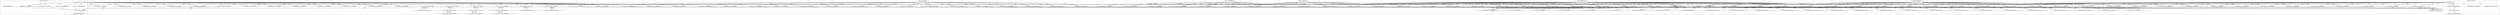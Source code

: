 digraph G {
	"1_fwatchdog#ServerID_8665dd9487-lgsqw"->"10.1.80.1:37986#ServerID_OuterContainerID"[ label="RESPONSE" ];
	"10.1.80.1:39776#ServerID_OuterContainerID"->"1_fwatchdog#ServerID_76c96688d7-8jks8"[ label="GET" ];
	"10.1.80.1:37986#ServerID_OuterContainerID"->"1_fwatchdog#ServerID_8665dd9487-lgsqw"[ label="GET" ];
	"10.1.80.1:39778#ServerID_OuterContainerID"->"1_fwatchdog#ServerID_76c96688d7-8jks8"[ label="GET" ];
	"1_fwatchdog#ServerID_76c96688d7-8jks8"->"10.1.80.1:39778#ServerID_OuterContainerID"[ label="RESPONSE" ];
	"1_fwatchdog#ServerID_8665dd9487-lgsqw"->"10.1.80.1:37988#ServerID_OuterContainerID"[ label="RESPONSE" ];
	"10.1.80.1:37988#ServerID_OuterContainerID"->"1_fwatchdog#ServerID_8665dd9487-lgsqw"[ label="GET" ];
	"1_fwatchdog#ServerID_76c96688d7-8jks8"->"10.1.80.1:39776#ServerID_OuterContainerID"[ label="RESPONSE" ];
	"10.1.80.1:38724#ServerID_OuterContainerID"->"1_fwatchdog#ServerID_6df85d7674-2kqrj"[ label="GET" ];
	"10.1.80.1:38722#ServerID_OuterContainerID"->"1_fwatchdog#ServerID_6df85d7674-2kqrj"[ label="GET" ];
	"1_fwatchdog#ServerID_6df85d7674-2kqrj"->"10.1.80.1:38724#ServerID_OuterContainerID"[ label="RESPONSE" ];
	"1_fwatchdog#ServerID_6df85d7674-2kqrj"->"10.1.80.1:38722#ServerID_OuterContainerID"[ label="RESPONSE" ];
	"10.1.80.1:52182#ServerID_OuterContainerID"->"1_fwatchdog#ServerID_5f846fd567-w7nbt"[ label="GET" ];
	"10.1.80.1:52180#ServerID_OuterContainerID"->"1_fwatchdog#ServerID_5f846fd567-w7nbt"[ label="GET" ];
	"1_fwatchdog#ServerID_5f846fd567-w7nbt"->"10.1.80.1:52180#ServerID_OuterContainerID"[ label="RESPONSE" ];
	"1_fwatchdog#ServerID_5f846fd567-w7nbt"->"10.1.80.1:52182#ServerID_OuterContainerID"[ label="RESPONSE" ];
	"10.1.80.1:39802#ServerID_OuterContainerID"->"1_fwatchdog#ServerID_76c96688d7-8jks8"[ label="GET" ];
	"1_fwatchdog#ServerID_76c96688d7-8jks8"->"10.1.80.1:39802#ServerID_OuterContainerID"[ label="RESPONSE" ];
	"10.1.80.1:39800#ServerID_OuterContainerID"->"1_fwatchdog#ServerID_76c96688d7-8jks8"[ label="GET" ];
	"1_fwatchdog#ServerID_76c96688d7-8jks8"->"10.1.80.1:39800#ServerID_OuterContainerID"[ label="RESPONSE" ];
	"10.1.80.1:38745#ServerID_OuterContainerID"->"1_fwatchdog#ServerID_6df85d7674-2kqrj"[ label="GET" ];
	"1_fwatchdog#ServerID_6df85d7674-2kqrj"->"10.1.80.1:38745#ServerID_OuterContainerID"[ label="RESPONSE" ];
	"10.1.80.1:38742#ServerID_OuterContainerID"->"1_fwatchdog#ServerID_6df85d7674-2kqrj"[ label="GET" ];
	"1_fwatchdog#ServerID_6df85d7674-2kqrj"->"10.1.80.1:38742#ServerID_OuterContainerID"[ label="RESPONSE" ];
	"10.1.80.1:38014#ServerID_OuterContainerID"->"1_fwatchdog#ServerID_8665dd9487-lgsqw"[ label="GET" ];
	"1_fwatchdog#ServerID_8665dd9487-lgsqw"->"10.1.80.1:38014#ServerID_OuterContainerID"[ label="RESPONSE" ];
	"10.1.80.1:38016#ServerID_OuterContainerID"->"1_fwatchdog#ServerID_8665dd9487-lgsqw"[ label="GET" ];
	"1_fwatchdog#ServerID_8665dd9487-lgsqw"->"10.1.80.1:38016#ServerID_OuterContainerID"[ label="RESPONSE" ];
	"10.1.80.1:52206#ServerID_OuterContainerID"->"1_fwatchdog#ServerID_5f846fd567-w7nbt"[ label="GET" ];
	"10.1.80.1:52204#ServerID_OuterContainerID"->"1_fwatchdog#ServerID_5f846fd567-w7nbt"[ label="GET" ];
	"1_fwatchdog#ServerID_5f846fd567-w7nbt"->"10.1.80.1:52204#ServerID_OuterContainerID"[ label="RESPONSE" ];
	"1_fwatchdog#ServerID_5f846fd567-w7nbt"->"10.1.80.1:52206#ServerID_OuterContainerID"[ label="RESPONSE" ];
	"10.1.80.1:39836#ServerID_OuterContainerID"->"1_fwatchdog#ServerID_76c96688d7-8jks8"[ label="GET" ];
	"10.1.80.1:39838#ServerID_OuterContainerID"->"1_fwatchdog#ServerID_76c96688d7-8jks8"[ label="GET" ];
	"1_fwatchdog#ServerID_76c96688d7-8jks8"->"10.1.80.1:39836#ServerID_OuterContainerID"[ label="RESPONSE" ];
	"1_fwatchdog#ServerID_76c96688d7-8jks8"->"10.1.80.1:39838#ServerID_OuterContainerID"[ label="RESPONSE" ];
	"10.1.80.1:38048#ServerID_OuterContainerID"->"1_fwatchdog#ServerID_8665dd9487-lgsqw"[ label="GET" ];
	"10.1.80.1:38046#ServerID_OuterContainerID"->"1_fwatchdog#ServerID_8665dd9487-lgsqw"[ label="GET" ];
	"1_fwatchdog#ServerID_8665dd9487-lgsqw"->"10.1.80.1:38048#ServerID_OuterContainerID"[ label="RESPONSE" ];
	"10.1.80.1:38782#ServerID_OuterContainerID"->"1_fwatchdog#ServerID_6df85d7674-2kqrj"[ label="GET" ];
	"10.1.80.1:38784#ServerID_OuterContainerID"->"1_fwatchdog#ServerID_6df85d7674-2kqrj"[ label="GET" ];
	"1_fwatchdog#ServerID_6df85d7674-2kqrj"->"10.1.80.1:38782#ServerID_OuterContainerID"[ label="RESPONSE" ];
	"1_fwatchdog#ServerID_6df85d7674-2kqrj"->"10.1.80.1:38784#ServerID_OuterContainerID"[ label="RESPONSE" ];
	"1_fwatchdog#ServerID_8665dd9487-lgsqw"->"10.1.80.1:38046#ServerID_OuterContainerID"[ label="RESPONSE" ];
	"10.1.80.1:52242#ServerID_OuterContainerID"->"1_fwatchdog#ServerID_5f846fd567-w7nbt"[ label="GET" ];
	"1_fwatchdog#ServerID_5f846fd567-w7nbt"->"10.1.80.1:52242#ServerID_OuterContainerID"[ label="RESPONSE" ];
	"10.1.80.1:52240#ServerID_OuterContainerID"->"1_fwatchdog#ServerID_5f846fd567-w7nbt"[ label="GET" ];
	"1_fwatchdog#ServerID_5f846fd567-w7nbt"->"10.1.80.1:52240#ServerID_OuterContainerID"[ label="RESPONSE" ];
	"10.1.80.247:37976#ServerID_OuterContainerID"->"1_fwatchdog#ServerID_6df85d7674-2kqrj"[ label="POST" ];
	"10.1.80.247:37978#ServerID_OuterContainerID"->"1_fwatchdog#ServerID_6df85d7674-2kqrj"[ label="POST" ];
	"10.1.80.247:37990#ServerID_OuterContainerID"->"1_fwatchdog#ServerID_6df85d7674-2kqrj"[ label="POST" ];
	"10.1.80.247:38000#ServerID_OuterContainerID"->"1_fwatchdog#ServerID_6df85d7674-2kqrj"[ label="POST" ];
	"10.1.80.247:38012#ServerID_OuterContainerID"->"1_fwatchdog#ServerID_6df85d7674-2kqrj"[ label="POST" ];
	"10.1.80.247:38022#ServerID_OuterContainerID"->"1_fwatchdog#ServerID_6df85d7674-2kqrj"[ label="POST" ];
	"10.1.80.247:38034#ServerID_OuterContainerID"->"1_fwatchdog#ServerID_6df85d7674-2kqrj"[ label="POST" ];
	"1_fwatchdog#ServerID_6df85d7674-2kqrj"->"gateway:8080#ServerID_OuterContainerID"[ label="POST" ];
	"1_fwatchdog#ServerID_6df85d7674-2kqrj"->"10.1.80.247:8080#ServerID_OuterContainerID"[ label="POST" ];
	"10.1.80.247:39998#ServerID_OuterContainerID"->"1_fwatchdog#ServerID_5f846fd567-w7nbt"[ label="POST" ];
	"1_fwatchdog#ServerID_6df85d7674-2kqrj"->"gateway:8080#ServerID_OuterContainerID"[ label="POST" ];
	"1_fwatchdog#ServerID_6df85d7674-2kqrj"->"10.1.80.247:8080#ServerID_OuterContainerID"[ label="POST" ];
	"1_fwatchdog#ServerID_6df85d7674-2kqrj"->"gateway:8080#ServerID_OuterContainerID"[ label="POST" ];
	"1_fwatchdog#ServerID_6df85d7674-2kqrj"->"10.1.80.247:8080#ServerID_OuterContainerID"[ label="POST" ];
	"1_fwatchdog#ServerID_6df85d7674-2kqrj"->"10.1.80.247:8080#ServerID_OuterContainerID"[ label="POST" ];
	"1_fwatchdog#ServerID_6df85d7674-2kqrj"->"gateway:8080#ServerID_OuterContainerID"[ label="POST" ];
	"1_fwatchdog#ServerID_6df85d7674-2kqrj"->"gateway:8080#ServerID_OuterContainerID"[ label="POST" ];
	"1_fwatchdog#ServerID_6df85d7674-2kqrj"->"10.1.80.247:8080#ServerID_OuterContainerID"[ label="POST" ];
	"10.1.80.247:40018#ServerID_OuterContainerID"->"1_fwatchdog#ServerID_5f846fd567-w7nbt"[ label="POST" ];
	"10.1.80.247:40022#ServerID_OuterContainerID"->"1_fwatchdog#ServerID_5f846fd567-w7nbt"[ label="POST" ];
	"10.1.80.247:40020#ServerID_OuterContainerID"->"1_fwatchdog#ServerID_5f846fd567-w7nbt"[ label="POST" ];
	"10.1.80.247:40024#ServerID_OuterContainerID"->"1_fwatchdog#ServerID_5f846fd567-w7nbt"[ label="POST" ];
	"1_fwatchdog#ServerID_6df85d7674-2kqrj"->"gateway:8080#ServerID_OuterContainerID"[ label="POST" ];
	"10.1.80.247:40030#ServerID_OuterContainerID"->"1_fwatchdog#ServerID_5f846fd567-w7nbt"[ label="POST" ];
	"1_fwatchdog#ServerID_6df85d7674-2kqrj"->"10.1.80.247:8080#ServerID_OuterContainerID"[ label="POST" ];
	"10.1.80.247:38098#ServerID_OuterContainerID"->"1_fwatchdog#ServerID_6df85d7674-2kqrj"[ label="POST" ];
	"1_fwatchdog#ServerID_6df85d7674-2kqrj"->"gateway:8080#ServerID_OuterContainerID"[ label="POST" ];
	"1_fwatchdog#ServerID_6df85d7674-2kqrj"->"10.1.80.247:8080#ServerID_OuterContainerID"[ label="POST" ];
	"10.1.80.247:40060#ServerID_OuterContainerID"->"1_fwatchdog#ServerID_5f846fd567-w7nbt"[ label="POST" ];
	"1_fwatchdog#ServerID_5f846fd567-w7nbt"->"10.1.80.247:39998#ServerID_OuterContainerID"[ label="RESPONSE" ];
	"10.1.80.247:8080#ServerID_OuterContainerID"->"1_fwatchdog#ServerID_6df85d7674-2kqrj"[ label="RESPONSE" ];
	"gateway:8080#ServerID_OuterContainerID"->"1_fwatchdog#ServerID_6df85d7674-2kqrj"[ label="RESPONSE" ];
	"1_fwatchdog#ServerID_5f846fd567-w7nbt"->"10.1.80.247:40022#ServerID_OuterContainerID"[ label="RESPONSE" ];
	"1_fwatchdog#ServerID_5f846fd567-w7nbt"->"10.1.80.247:40020#ServerID_OuterContainerID"[ label="RESPONSE" ];
	"1_fwatchdog#ServerID_5f846fd567-w7nbt"->"10.1.80.247:40018#ServerID_OuterContainerID"[ label="RESPONSE" ];
	"10.1.80.247:8080#ServerID_OuterContainerID"->"1_fwatchdog#ServerID_6df85d7674-2kqrj"[ label="RESPONSE" ];
	"gateway:8080#ServerID_OuterContainerID"->"1_fwatchdog#ServerID_6df85d7674-2kqrj"[ label="RESPONSE" ];
	"10.1.80.247:8080#ServerID_OuterContainerID"->"1_fwatchdog#ServerID_6df85d7674-2kqrj"[ label="RESPONSE" ];
	"gateway:8080#ServerID_OuterContainerID"->"1_fwatchdog#ServerID_6df85d7674-2kqrj"[ label="RESPONSE" ];
	"10.1.80.247:8080#ServerID_OuterContainerID"->"1_fwatchdog#ServerID_6df85d7674-2kqrj"[ label="RESPONSE" ];
	"gateway:8080#ServerID_OuterContainerID"->"1_fwatchdog#ServerID_6df85d7674-2kqrj"[ label="RESPONSE" ];
	"1_fwatchdog#ServerID_5f846fd567-w7nbt"->"10.1.80.247:40030#ServerID_OuterContainerID"[ label="RESPONSE" ];
	"10.1.80.247:8080#ServerID_OuterContainerID"->"1_fwatchdog#ServerID_6df85d7674-2kqrj"[ label="RESPONSE" ];
	"gateway:8080#ServerID_OuterContainerID"->"1_fwatchdog#ServerID_6df85d7674-2kqrj"[ label="RESPONSE" ];
	"1_fwatchdog#ServerID_5f846fd567-w7nbt"->"10.1.80.247:40024#ServerID_OuterContainerID"[ label="RESPONSE" ];
	"10.1.80.247:8080#ServerID_OuterContainerID"->"1_fwatchdog#ServerID_6df85d7674-2kqrj"[ label="RESPONSE" ];
	"gateway:8080#ServerID_OuterContainerID"->"1_fwatchdog#ServerID_6df85d7674-2kqrj"[ label="RESPONSE" ];
	"10.1.80.247:38116#ServerID_OuterContainerID"->"1_fwatchdog#ServerID_6df85d7674-2kqrj"[ label="POST" ];
	"1_fwatchdog#ServerID_6df85d7674-2kqrj"->"10.1.80.247:38012#ServerID_OuterContainerID"[ label="RESPONSE" ];
	"1_fwatchdog#ServerID_6df85d7674-2kqrj"->"10.1.80.247:38022#ServerID_OuterContainerID"[ label="RESPONSE" ];
	"1_fwatchdog#ServerID_6df85d7674-2kqrj"->"10.1.80.247:37990#ServerID_OuterContainerID"[ label="RESPONSE" ];
	"1_fwatchdog#ServerID_6df85d7674-2kqrj"->"10.1.80.247:37976#ServerID_OuterContainerID"[ label="RESPONSE" ];
	"1_fwatchdog#ServerID_6df85d7674-2kqrj"->"10.1.80.247:37978#ServerID_OuterContainerID"[ label="RESPONSE" ];
	"1_fwatchdog#ServerID_6df85d7674-2kqrj"->"10.1.80.247:38000#ServerID_OuterContainerID"[ label="RESPONSE" ];
	"1_fwatchdog#ServerID_5f846fd567-w7nbt"->"10.1.80.247:40060#ServerID_OuterContainerID"[ label="RESPONSE" ];
	"10.1.80.1:39748#ServerID_OuterContainerID"->"1_fwatchdog#ServerID_90667071e782"[ label="read" ];
	"1_fwatchdog#ServerID_90667071e782"->"10.1.80.1:39748#ServerID_OuterContainerID"[ label="write" ];
	"10.1.80.247:8080#ServerID_OuterContainerID"->"1_fwatchdog#ServerID_6df85d7674-2kqrj"[ label="RESPONSE" ];
	"gateway:8080#ServerID_OuterContainerID"->"1_fwatchdog#ServerID_6df85d7674-2kqrj"[ label="RESPONSE" ];
	"1_fwatchdog#ServerID_6df85d7674-2kqrj"->"10.1.80.247:38034#ServerID_OuterContainerID"[ label="RESPONSE" ];
	"1_fwatchdog#ServerID_90667071e782"->"10.1.80.1:39746#ServerID_OuterContainerID"[ label="write" ];
	"10.1.80.247:38000#ServerID_OuterContainerID"->"1_fwatchdog#ServerID_6df85d7674-2kqrj"[ label="POST" ];
	"10.1.80.1:40018#ServerID_OuterContainerID"->"1_fwatchdog#ServerID_76c96688d7-8jks8"[ label="GET" ];
	"10.1.80.1:40016#ServerID_OuterContainerID"->"1_fwatchdog#ServerID_76c96688d7-8jks8"[ label="GET" ];
	"1_fwatchdog#ServerID_76c96688d7-8jks8"->"10.1.80.1:40018#ServerID_OuterContainerID"[ label="RESPONSE" ];
	"1_fwatchdog#ServerID_76c96688d7-8jks8"->"10.1.80.1:40016#ServerID_OuterContainerID"[ label="RESPONSE" ];
	"10.1.80.1:39746#ServerID_OuterContainerID"->"1_fwatchdog#ServerID_90667071e782"[ label="read" ];
	"10.1.80.1:37956#ServerID_OuterContainerID"->"1_fwatchdog#ServerID_c437f7cecfb6"[ label="read" ];
	"10.1.80.247:38136#ServerID_OuterContainerID"->"1_fwatchdog#ServerID_6df85d7674-2kqrj"[ label="POST" ];
	"1_fwatchdog#ServerID_6df85d7674-2kqrj"->"gateway:8080#ServerID_OuterContainerID"[ label="POST" ];
	"1_fwatchdog#ServerID_6df85d7674-2kqrj"->"10.1.80.247:8080#ServerID_OuterContainerID"[ label="POST" ];
	"1_fwatchdog#ServerID_6df85d7674-2kqrj"->"gateway:8080#ServerID_OuterContainerID"[ label="POST" ];
	"1_fwatchdog#ServerID_6df85d7674-2kqrj"->"10.1.80.247:8080#ServerID_OuterContainerID"[ label="POST" ];
	"1_fwatchdog#ServerID_6df85d7674-2kqrj"->"gateway:8080#ServerID_OuterContainerID"[ label="POST" ];
	"1_fwatchdog#ServerID_6df85d7674-2kqrj"->"10.1.80.247:8080#ServerID_OuterContainerID"[ label="POST" ];
	"1_fwatchdog#ServerID_6df85d7674-2kqrj"->"gateway:8080#ServerID_OuterContainerID"[ label="POST" ];
	"1_fwatchdog#ServerID_6df85d7674-2kqrj"->"10.1.80.247:8080#ServerID_OuterContainerID"[ label="POST" ];
	"10.1.80.247:40106#ServerID_OuterContainerID"->"1_fwatchdog#ServerID_5f846fd567-w7nbt"[ label="POST" ];
	"10.1.80.247:40104#ServerID_OuterContainerID"->"1_fwatchdog#ServerID_5f846fd567-w7nbt"[ label="POST" ];
	"10.1.80.247:40102#ServerID_OuterContainerID"->"1_fwatchdog#ServerID_5f846fd567-w7nbt"[ label="POST" ];
	"10.1.80.247:40100#ServerID_OuterContainerID"->"1_fwatchdog#ServerID_5f846fd567-w7nbt"[ label="POST" ];
	"10.1.80.247:40098#ServerID_OuterContainerID"->"1_fwatchdog#ServerID_5f846fd567-w7nbt"[ label="POST" ];
	"1_fwatchdog#ServerID_5f846fd567-w7nbt"->"10.1.80.247:40106#ServerID_OuterContainerID"[ label="RESPONSE" ];
	"1_fwatchdog#ServerID_5f846fd567-w7nbt"->"10.1.80.247:40098#ServerID_OuterContainerID"[ label="RESPONSE" ];
	"10.1.80.247:8080#ServerID_OuterContainerID"->"1_fwatchdog#ServerID_6df85d7674-2kqrj"[ label="RESPONSE" ];
	"gateway:8080#ServerID_OuterContainerID"->"1_fwatchdog#ServerID_6df85d7674-2kqrj"[ label="RESPONSE" ];
	"10.1.80.247:8080#ServerID_OuterContainerID"->"1_fwatchdog#ServerID_6df85d7674-2kqrj"[ label="RESPONSE" ];
	"gateway:8080#ServerID_OuterContainerID"->"1_fwatchdog#ServerID_6df85d7674-2kqrj"[ label="RESPONSE" ];
	"10.1.80.1:37960#ServerID_OuterContainerID"->"1_fwatchdog#ServerID_c437f7cecfb6"[ label="read" ];
	"1_fwatchdog#ServerID_5f846fd567-w7nbt"->"10.1.80.247:40100#ServerID_OuterContainerID"[ label="RESPONSE" ];
	"10.1.80.1:38252#ServerID_OuterContainerID"->"1_fwatchdog#ServerID_8665dd9487-lgsqw"[ label="GET" ];
	"10.1.80.247:8080#ServerID_OuterContainerID"->"1_fwatchdog#ServerID_6df85d7674-2kqrj"[ label="RESPONSE" ];
	"gateway:8080#ServerID_OuterContainerID"->"1_fwatchdog#ServerID_6df85d7674-2kqrj"[ label="RESPONSE" ];
	"10.1.80.1:38250#ServerID_OuterContainerID"->"1_fwatchdog#ServerID_8665dd9487-lgsqw"[ label="GET" ];
	"10.1.80.1:38988#ServerID_OuterContainerID"->"1_fwatchdog#ServerID_6df85d7674-2kqrj"[ label="GET" ];
	"10.1.80.1:38986#ServerID_OuterContainerID"->"1_fwatchdog#ServerID_6df85d7674-2kqrj"[ label="GET" ];
	"10.1.80.1:52446#ServerID_OuterContainerID"->"1_fwatchdog#ServerID_5f846fd567-w7nbt"[ label="GET" ];
	"10.1.80.1:52444#ServerID_OuterContainerID"->"1_fwatchdog#ServerID_5f846fd567-w7nbt"[ label="GET" ];
	"10.1.80.247:38172#ServerID_OuterContainerID"->"1_fwatchdog#ServerID_6df85d7674-2kqrj"[ label="POST" ];
	"1_fwatchdog#ServerID_5f846fd567-w7nbt"->"10.1.80.1:52444#ServerID_OuterContainerID"[ label="RESPONSE" ];
	"1_fwatchdog#ServerID_5f846fd567-w7nbt"->"10.1.80.1:52446#ServerID_OuterContainerID"[ label="RESPONSE" ];
	"1_fwatchdog#ServerID_c437f7cecfb6"->"10.1.80.1:37960#ServerID_OuterContainerID"[ label="write" ];
	"1_fwatchdog#ServerID_5f846fd567-w7nbt"->"10.1.80.247:40104#ServerID_OuterContainerID"[ label="RESPONSE" ];
	"1_fwatchdog#ServerID_5f846fd567-w7nbt"->"10.1.80.247:40102#ServerID_OuterContainerID"[ label="RESPONSE" ];
	"10.1.80.247:8080#ServerID_OuterContainerID"->"1_fwatchdog#ServerID_6df85d7674-2kqrj"[ label="RESPONSE" ];
	"gateway:8080#ServerID_OuterContainerID"->"1_fwatchdog#ServerID_6df85d7674-2kqrj"[ label="RESPONSE" ];
	"1_fwatchdog#ServerID_6df85d7674-2kqrj"->"10.1.80.1:38986#ServerID_OuterContainerID"[ label="RESPONSE" ];
	"1_fwatchdog#ServerID_6df85d7674-2kqrj"->"10.1.80.1:38988#ServerID_OuterContainerID"[ label="RESPONSE" ];
	"1_fwatchdog#ServerID_8665dd9487-lgsqw"->"10.1.80.1:38252#ServerID_OuterContainerID"[ label="RESPONSE" ];
	"1_fwatchdog#ServerID_c437f7cecfb6"->"10.1.80.1:37956#ServerID_OuterContainerID"[ label="write" ];
	"1_fwatchdog#ServerID_8665dd9487-lgsqw"->"10.1.80.1:38250#ServerID_OuterContainerID"[ label="RESPONSE" ];
	"1_fwatchdog#ServerID_6df85d7674-2kqrj"->"10.1.80.247:38000#ServerID_OuterContainerID"[ label="RESPONSE" ];
	"1_fwatchdog#ServerID_6df85d7674-2kqrj"->"10.1.80.247:38098#ServerID_OuterContainerID"[ label="RESPONSE" ];
	"1_fwatchdog#ServerID_6df85d7674-2kqrj"->"10.1.80.247:38116#ServerID_OuterContainerID"[ label="RESPONSE" ];
	"1_fwatchdog#ServerID_6df85d7674-2kqrj"->"10.1.80.247:38136#ServerID_OuterContainerID"[ label="RESPONSE" ];
	"10.1.80.1:38694#ServerID_OuterContainerID"->"1_fwatchdog#ServerID_34e86192c217"[ label="read" ];
	"1_fwatchdog#ServerID_34e86192c217"->"10.1.80.1:38694#ServerID_OuterContainerID"[ label="write" ];
	"10.1.80.247:38034#ServerID_OuterContainerID"->"1_fwatchdog#ServerID_6df85d7674-2kqrj"[ label="POST" ];
	"1_fwatchdog#ServerID_6df85d7674-2kqrj"->"gateway:8080#ServerID_OuterContainerID"[ label="POST" ];
	"1_fwatchdog#ServerID_6df85d7674-2kqrj"->"10.1.80.247:8080#ServerID_OuterContainerID"[ label="POST" ];
	"10.1.80.247:40102#ServerID_OuterContainerID"->"1_fwatchdog#ServerID_5f846fd567-w7nbt"[ label="POST" ];
	"10.1.80.1:38690#ServerID_OuterContainerID"->"1_fwatchdog#ServerID_34e86192c217"[ label="read" ];
	"1_fwatchdog#ServerID_5f846fd567-w7nbt"->"10.1.80.247:40102#ServerID_OuterContainerID"[ label="RESPONSE" ];
	"10.1.80.247:8080#ServerID_OuterContainerID"->"1_fwatchdog#ServerID_6df85d7674-2kqrj"[ label="RESPONSE" ];
	"gateway:8080#ServerID_OuterContainerID"->"1_fwatchdog#ServerID_6df85d7674-2kqrj"[ label="RESPONSE" ];
	"1_fwatchdog#ServerID_6df85d7674-2kqrj"->"10.1.80.247:38172#ServerID_OuterContainerID"[ label="RESPONSE" ];
	"1_fwatchdog#ServerID_34e86192c217"->"10.1.80.1:38690#ServerID_OuterContainerID"[ label="write" ];
	"1_fwatchdog#ServerID_6df85d7674-2kqrj"->"gateway:8080#ServerID_OuterContainerID"[ label="POST" ];
	"1_fwatchdog#ServerID_6df85d7674-2kqrj"->"10.1.80.247:8080#ServerID_OuterContainerID"[ label="POST" ];
	"10.1.80.247:38196#ServerID_OuterContainerID"->"1_fwatchdog#ServerID_6df85d7674-2kqrj"[ label="POST" ];
	"10.1.80.247:40102#ServerID_OuterContainerID"->"1_fwatchdog#ServerID_5f846fd567-w7nbt"[ label="POST" ];
	"10.1.80.1:52150#ServerID_OuterContainerID"->"1_fwatchdog#ServerID_e56b6537e2d5"[ label="read" ];
	"10.1.80.247:40156#ServerID_OuterContainerID"->"1_fwatchdog#ServerID_5f846fd567-w7nbt"[ label="POST" ];
	"1_fwatchdog#ServerID_6df85d7674-2kqrj"->"gateway:8080#ServerID_OuterContainerID"[ label="POST" ];
	"1_fwatchdog#ServerID_6df85d7674-2kqrj"->"10.1.80.247:8080#ServerID_OuterContainerID"[ label="POST" ];
	"10.1.80.247:40160#ServerID_OuterContainerID"->"1_fwatchdog#ServerID_5f846fd567-w7nbt"[ label="POST" ];
	"1_fwatchdog#ServerID_5f846fd567-w7nbt"->"10.1.80.247:40102#ServerID_OuterContainerID"[ label="RESPONSE" ];
	"10.1.80.247:8080#ServerID_OuterContainerID"->"1_fwatchdog#ServerID_6df85d7674-2kqrj"[ label="RESPONSE" ];
	"gateway:8080#ServerID_OuterContainerID"->"1_fwatchdog#ServerID_6df85d7674-2kqrj"[ label="RESPONSE" ];
	"10.1.80.1:52152#ServerID_OuterContainerID"->"1_fwatchdog#ServerID_e56b6537e2d5"[ label="read" ];
	"1_fwatchdog#ServerID_5f846fd567-w7nbt"->"10.1.80.247:40156#ServerID_OuterContainerID"[ label="RESPONSE" ];
	"1_fwatchdog#ServerID_e56b6537e2d5"->"10.1.80.1:52152#ServerID_OuterContainerID"[ label="write" ];
	"1_fwatchdog#ServerID_e56b6537e2d5"->"10.1.80.1:52150#ServerID_OuterContainerID"[ label="write" ];
	"10.1.80.1:39778#ServerID_OuterContainerID"->"1_fwatchdog#ServerID_90667071e782"[ label="read" ];
	"1_fwatchdog#ServerID_90667071e782"->"10.1.80.1:39778#ServerID_OuterContainerID"[ label="write" ];
	"10.1.80.1:39776#ServerID_OuterContainerID"->"1_fwatchdog#ServerID_90667071e782"[ label="read" ];
	"1_fwatchdog#ServerID_90667071e782"->"10.1.80.1:39776#ServerID_OuterContainerID"[ label="write" ];
	"1_fwatchdog#ServerID_6df85d7674-2kqrj"->"10.1.80.247:38034#ServerID_OuterContainerID"[ label="RESPONSE" ];
	"10.1.80.247:38172#ServerID_OuterContainerID"->"1_fwatchdog#ServerID_6df85d7674-2kqrj"[ label="POST" ];
	"1_fwatchdog#ServerID_5f846fd567-w7nbt"->"10.1.80.247:40160#ServerID_OuterContainerID"[ label="RESPONSE" ];
	"10.1.80.247:8080#ServerID_OuterContainerID"->"1_fwatchdog#ServerID_6df85d7674-2kqrj"[ label="RESPONSE" ];
	"gateway:8080#ServerID_OuterContainerID"->"1_fwatchdog#ServerID_6df85d7674-2kqrj"[ label="RESPONSE" ];
	"1_fwatchdog#ServerID_6df85d7674-2kqrj"->"10.1.80.247:38196#ServerID_OuterContainerID"[ label="RESPONSE" ];
	"1_fwatchdog#ServerID_6df85d7674-2kqrj"->"gateway:8080#ServerID_OuterContainerID"[ label="POST" ];
	"1_fwatchdog#ServerID_6df85d7674-2kqrj"->"10.1.80.247:8080#ServerID_OuterContainerID"[ label="POST" ];
	"10.1.80.247:40160#ServerID_OuterContainerID"->"1_fwatchdog#ServerID_5f846fd567-w7nbt"[ label="POST" ];
	"1_fwatchdog#ServerID_5f846fd567-w7nbt"->"10.1.80.247:40160#ServerID_OuterContainerID"[ label="RESPONSE" ];
	"10.1.80.247:8080#ServerID_OuterContainerID"->"1_fwatchdog#ServerID_6df85d7674-2kqrj"[ label="RESPONSE" ];
	"gateway:8080#ServerID_OuterContainerID"->"1_fwatchdog#ServerID_6df85d7674-2kqrj"[ label="RESPONSE" ];
	"1_fwatchdog#ServerID_6df85d7674-2kqrj"->"10.1.80.247:38172#ServerID_OuterContainerID"[ label="RESPONSE" ];
	"10.1.80.247:38172#ServerID_OuterContainerID"->"1_fwatchdog#ServerID_6df85d7674-2kqrj"[ label="POST" ];
	"1_fwatchdog#ServerID_6df85d7674-2kqrj"->"gateway:8080#ServerID_OuterContainerID"[ label="POST" ];
	"1_fwatchdog#ServerID_6df85d7674-2kqrj"->"10.1.80.247:8080#ServerID_OuterContainerID"[ label="POST" ];
	"10.1.80.247:40160#ServerID_OuterContainerID"->"1_fwatchdog#ServerID_5f846fd567-w7nbt"[ label="POST" ];
	"1_fwatchdog#ServerID_5f846fd567-w7nbt"->"10.1.80.247:40160#ServerID_OuterContainerID"[ label="RESPONSE" ];
	"10.1.80.247:8080#ServerID_OuterContainerID"->"1_fwatchdog#ServerID_6df85d7674-2kqrj"[ label="RESPONSE" ];
	"gateway:8080#ServerID_OuterContainerID"->"1_fwatchdog#ServerID_6df85d7674-2kqrj"[ label="RESPONSE" ];
	"1_fwatchdog#ServerID_6df85d7674-2kqrj"->"10.1.80.247:38172#ServerID_OuterContainerID"[ label="RESPONSE" ];
	"10.1.80.247:38172#ServerID_OuterContainerID"->"1_fwatchdog#ServerID_6df85d7674-2kqrj"[ label="POST" ];
	"1_fwatchdog#ServerID_6df85d7674-2kqrj"->"gateway:8080#ServerID_OuterContainerID"[ label="POST" ];
	"1_fwatchdog#ServerID_6df85d7674-2kqrj"->"10.1.80.247:8080#ServerID_OuterContainerID"[ label="POST" ];
	"10.1.80.247:40160#ServerID_OuterContainerID"->"1_fwatchdog#ServerID_5f846fd567-w7nbt"[ label="POST" ];
	"1_fwatchdog#ServerID_5f846fd567-w7nbt"->"10.1.80.247:40160#ServerID_OuterContainerID"[ label="RESPONSE" ];
	"10.1.80.247:8080#ServerID_OuterContainerID"->"1_fwatchdog#ServerID_6df85d7674-2kqrj"[ label="RESPONSE" ];
	"gateway:8080#ServerID_OuterContainerID"->"1_fwatchdog#ServerID_6df85d7674-2kqrj"[ label="RESPONSE" ];
	"1_fwatchdog#ServerID_6df85d7674-2kqrj"->"10.1.80.247:38172#ServerID_OuterContainerID"[ label="RESPONSE" ];
	"10.1.80.247:38172#ServerID_OuterContainerID"->"1_fwatchdog#ServerID_6df85d7674-2kqrj"[ label="POST" ];
	"1_fwatchdog#ServerID_6df85d7674-2kqrj"->"gateway:8080#ServerID_OuterContainerID"[ label="POST" ];
	"1_fwatchdog#ServerID_6df85d7674-2kqrj"->"10.1.80.247:8080#ServerID_OuterContainerID"[ label="POST" ];
	"10.1.80.247:40160#ServerID_OuterContainerID"->"1_fwatchdog#ServerID_5f846fd567-w7nbt"[ label="POST" ];
	"1_fwatchdog#ServerID_5f846fd567-w7nbt"->"10.1.80.247:40160#ServerID_OuterContainerID"[ label="RESPONSE" ];
	"10.1.80.247:8080#ServerID_OuterContainerID"->"1_fwatchdog#ServerID_6df85d7674-2kqrj"[ label="RESPONSE" ];
	"gateway:8080#ServerID_OuterContainerID"->"1_fwatchdog#ServerID_6df85d7674-2kqrj"[ label="RESPONSE" ];
	"1_fwatchdog#ServerID_6df85d7674-2kqrj"->"10.1.80.247:38172#ServerID_OuterContainerID"[ label="RESPONSE" ];
	"10.1.80.247:38172#ServerID_OuterContainerID"->"1_fwatchdog#ServerID_6df85d7674-2kqrj"[ label="POST" ];
	"1_fwatchdog#ServerID_6df85d7674-2kqrj"->"gateway:8080#ServerID_OuterContainerID"[ label="POST" ];
	"1_fwatchdog#ServerID_6df85d7674-2kqrj"->"10.1.80.247:8080#ServerID_OuterContainerID"[ label="POST" ];
	"10.1.80.247:40160#ServerID_OuterContainerID"->"1_fwatchdog#ServerID_5f846fd567-w7nbt"[ label="POST" ];
	"1_fwatchdog#ServerID_5f846fd567-w7nbt"->"10.1.80.247:40160#ServerID_OuterContainerID"[ label="RESPONSE" ];
	"10.1.80.247:8080#ServerID_OuterContainerID"->"1_fwatchdog#ServerID_6df85d7674-2kqrj"[ label="RESPONSE" ];
	"gateway:8080#ServerID_OuterContainerID"->"1_fwatchdog#ServerID_6df85d7674-2kqrj"[ label="RESPONSE" ];
	"1_fwatchdog#ServerID_6df85d7674-2kqrj"->"10.1.80.247:38172#ServerID_OuterContainerID"[ label="RESPONSE" ];
	"10.1.80.247:38172#ServerID_OuterContainerID"->"1_fwatchdog#ServerID_6df85d7674-2kqrj"[ label="POST" ];
	"1_fwatchdog#ServerID_6df85d7674-2kqrj"->"gateway:8080#ServerID_OuterContainerID"[ label="POST" ];
	"1_fwatchdog#ServerID_6df85d7674-2kqrj"->"10.1.80.247:8080#ServerID_OuterContainerID"[ label="POST" ];
	"10.1.80.247:40160#ServerID_OuterContainerID"->"1_fwatchdog#ServerID_5f846fd567-w7nbt"[ label="POST" ];
	"1_fwatchdog#ServerID_5f846fd567-w7nbt"->"10.1.80.247:40160#ServerID_OuterContainerID"[ label="RESPONSE" ];
	"10.1.80.247:8080#ServerID_OuterContainerID"->"1_fwatchdog#ServerID_6df85d7674-2kqrj"[ label="RESPONSE" ];
	"gateway:8080#ServerID_OuterContainerID"->"1_fwatchdog#ServerID_6df85d7674-2kqrj"[ label="RESPONSE" ];
	"1_fwatchdog#ServerID_6df85d7674-2kqrj"->"10.1.80.247:38172#ServerID_OuterContainerID"[ label="RESPONSE" ];
	"10.1.80.1:40154#ServerID_OuterContainerID"->"1_fwatchdog#ServerID_76c96688d7-8jks8"[ label="GET" ];
	"1_fwatchdog#ServerID_76c96688d7-8jks8"->"10.1.80.1:40154#ServerID_OuterContainerID"[ label="RESPONSE" ];
	"10.1.80.1:40155#ServerID_OuterContainerID"->"1_fwatchdog#ServerID_76c96688d7-8jks8"[ label="GET" ];
	"1_fwatchdog#ServerID_76c96688d7-8jks8"->"10.1.80.1:40155#ServerID_OuterContainerID"[ label="RESPONSE" ];
	"10.1.80.1:38365#ServerID_OuterContainerID"->"1_fwatchdog#ServerID_8665dd9487-lgsqw"[ label="GET" ];
	"1_fwatchdog#ServerID_8665dd9487-lgsqw"->"10.1.80.1:38365#ServerID_OuterContainerID"[ label="RESPONSE" ];
	"10.1.80.1:39102#ServerID_OuterContainerID"->"1_fwatchdog#ServerID_6df85d7674-2kqrj"[ label="GET" ];
	"10.1.80.1:39100#ServerID_OuterContainerID"->"1_fwatchdog#ServerID_6df85d7674-2kqrj"[ label="GET" ];
	"1_fwatchdog#ServerID_6df85d7674-2kqrj"->"10.1.80.1:39102#ServerID_OuterContainerID"[ label="RESPONSE" ];
	"1_fwatchdog#ServerID_6df85d7674-2kqrj"->"10.1.80.1:39100#ServerID_OuterContainerID"[ label="RESPONSE" ];
	"10.1.80.1:38364#ServerID_OuterContainerID"->"1_fwatchdog#ServerID_8665dd9487-lgsqw"[ label="GET" ];
	"1_fwatchdog#ServerID_8665dd9487-lgsqw"->"10.1.80.1:38364#ServerID_OuterContainerID"[ label="RESPONSE" ];
	"10.1.80.1:52558#ServerID_OuterContainerID"->"1_fwatchdog#ServerID_5f846fd567-w7nbt"[ label="GET" ];
	"1_fwatchdog#ServerID_5f846fd567-w7nbt"->"10.1.80.1:52558#ServerID_OuterContainerID"[ label="RESPONSE" ];
	"10.1.80.1:52560#ServerID_OuterContainerID"->"1_fwatchdog#ServerID_5f846fd567-w7nbt"[ label="GET" ];
	"1_fwatchdog#ServerID_5f846fd567-w7nbt"->"10.1.80.1:52560#ServerID_OuterContainerID"[ label="RESPONSE" ];
	"10.1.80.1:40184#ServerID_OuterContainerID"->"1_fwatchdog#ServerID_76c96688d7-8jks8"[ label="GET" ];
	"1_fwatchdog#ServerID_76c96688d7-8jks8"->"10.1.80.1:40184#ServerID_OuterContainerID"[ label="RESPONSE" ];
	"10.1.80.1:40185#ServerID_OuterContainerID"->"1_fwatchdog#ServerID_76c96688d7-8jks8"[ label="GET" ];
	"1_fwatchdog#ServerID_76c96688d7-8jks8"->"10.1.80.1:40185#ServerID_OuterContainerID"[ label="RESPONSE" ];
	"10.1.80.1:38394#ServerID_OuterContainerID"->"1_fwatchdog#ServerID_8665dd9487-lgsqw"[ label="GET" ];
	"10.1.80.1:37988#ServerID_OuterContainerID"->"1_fwatchdog#ServerID_c437f7cecfb6"[ label="read" ];
	"1_fwatchdog#ServerID_c437f7cecfb6"->"10.1.80.1:37988#ServerID_OuterContainerID"[ label="write" ];
	"10.1.80.1:37986#ServerID_OuterContainerID"->"1_fwatchdog#ServerID_c437f7cecfb6"[ label="read" ];
	"1_fwatchdog#ServerID_c437f7cecfb6"->"10.1.80.1:37986#ServerID_OuterContainerID"[ label="write" ];
	"10.1.80.1:38724#ServerID_OuterContainerID"->"1_fwatchdog#ServerID_34e86192c217"[ label="read" ];
	"1_fwatchdog#ServerID_34e86192c217"->"10.1.80.1:38724#ServerID_OuterContainerID"[ label="write" ];
	"10.1.80.1:38722#ServerID_OuterContainerID"->"1_fwatchdog#ServerID_34e86192c217"[ label="read" ];
	"1_fwatchdog#ServerID_34e86192c217"->"10.1.80.1:38722#ServerID_OuterContainerID"[ label="write" ];
	"10.1.80.1:52182#ServerID_OuterContainerID"->"1_fwatchdog#ServerID_e56b6537e2d5"[ label="read" ];
	"1_fwatchdog#ServerID_e56b6537e2d5"->"10.1.80.1:52182#ServerID_OuterContainerID"[ label="write" ];
	"10.1.80.1:52180#ServerID_OuterContainerID"->"1_fwatchdog#ServerID_e56b6537e2d5"[ label="read" ];
	"1_fwatchdog#ServerID_e56b6537e2d5"->"10.1.80.1:52180#ServerID_OuterContainerID"[ label="write" ];
	"10.1.80.1:39800#ServerID_OuterContainerID"->"1_fwatchdog#ServerID_90667071e782"[ label="read" ];
	"10.1.80.1:39802#ServerID_OuterContainerID"->"1_fwatchdog#ServerID_90667071e782"[ label="read" ];
	"1_fwatchdog#ServerID_90667071e782"->"10.1.80.1:39802#ServerID_OuterContainerID"[ label="write" ];
	"1_fwatchdog#ServerID_90667071e782"->"10.1.80.1:39800#ServerID_OuterContainerID"[ label="write" ];
	"10.1.80.1:38742#ServerID_OuterContainerID"->"1_fwatchdog#ServerID_34e86192c217"[ label="read" ];
	"10.1.80.1:38745#ServerID_OuterContainerID"->"1_fwatchdog#ServerID_34e86192c217"[ label="read" ];
	"1_fwatchdog#ServerID_34e86192c217"->"10.1.80.1:38745#ServerID_OuterContainerID"[ label="write" ];
	"10.1.80.1:38014#ServerID_OuterContainerID"->"1_fwatchdog#ServerID_c437f7cecfb6"[ label="read" ];
	"1_fwatchdog#ServerID_34e86192c217"->"10.1.80.1:38742#ServerID_OuterContainerID"[ label="write" ];
	"10.1.80.1:38016#ServerID_OuterContainerID"->"1_fwatchdog#ServerID_c437f7cecfb6"[ label="read" ];
	"1_fwatchdog#ServerID_c437f7cecfb6"->"10.1.80.1:38014#ServerID_OuterContainerID"[ label="write" ];
	"10.1.80.1:52206#ServerID_OuterContainerID"->"1_fwatchdog#ServerID_e56b6537e2d5"[ label="read" ];
	"1_fwatchdog#ServerID_c437f7cecfb6"->"10.1.80.1:38016#ServerID_OuterContainerID"[ label="write" ];
	"10.1.80.1:52204#ServerID_OuterContainerID"->"1_fwatchdog#ServerID_e56b6537e2d5"[ label="read" ];
	"1_fwatchdog#ServerID_e56b6537e2d5"->"10.1.80.1:52204#ServerID_OuterContainerID"[ label="write" ];
	"1_fwatchdog#ServerID_e56b6537e2d5"->"10.1.80.1:52206#ServerID_OuterContainerID"[ label="write" ];
	"10.1.80.1:39836#ServerID_OuterContainerID"->"1_fwatchdog#ServerID_90667071e782"[ label="read" ];
	"1_fwatchdog#ServerID_90667071e782"->"10.1.80.1:39836#ServerID_OuterContainerID"[ label="write" ];
	"10.1.80.1:39838#ServerID_OuterContainerID"->"1_fwatchdog#ServerID_90667071e782"[ label="read" ];
	"1_fwatchdog#ServerID_90667071e782"->"10.1.80.1:39838#ServerID_OuterContainerID"[ label="write" ];
	"10.1.80.1:38048#ServerID_OuterContainerID"->"1_fwatchdog#ServerID_c437f7cecfb6"[ label="read" ];
	"1_fwatchdog#ServerID_c437f7cecfb6"->"10.1.80.1:38048#ServerID_OuterContainerID"[ label="write" ];
	"10.1.80.1:38046#ServerID_OuterContainerID"->"1_fwatchdog#ServerID_c437f7cecfb6"[ label="read" ];
	"10.1.80.1:38784#ServerID_OuterContainerID"->"1_fwatchdog#ServerID_34e86192c217"[ label="read" ];
	"10.1.80.1:38782#ServerID_OuterContainerID"->"1_fwatchdog#ServerID_34e86192c217"[ label="read" ];
	"1_fwatchdog#ServerID_34e86192c217"->"10.1.80.1:38782#ServerID_OuterContainerID"[ label="write" ];
	"1_fwatchdog#ServerID_c437f7cecfb6"->"10.1.80.1:38046#ServerID_OuterContainerID"[ label="write" ];
	"1_fwatchdog#ServerID_34e86192c217"->"10.1.80.1:38784#ServerID_OuterContainerID"[ label="write" ];
	"10.1.80.1:52242#ServerID_OuterContainerID"->"1_fwatchdog#ServerID_e56b6537e2d5"[ label="read" ];
	"1_fwatchdog#ServerID_e56b6537e2d5"->"10.1.80.1:52242#ServerID_OuterContainerID"[ label="write" ];
	"10.1.80.1:52240#ServerID_OuterContainerID"->"1_fwatchdog#ServerID_e56b6537e2d5"[ label="read" ];
	"1_fwatchdog#ServerID_e56b6537e2d5"->"10.1.80.1:52240#ServerID_OuterContainerID"[ label="write" ];
	"10.1.80.247:37978#ServerID_OuterContainerID"->"1_fwatchdog#ServerID_34e86192c217"[ label="read" ];
	"10.1.80.247:37976#ServerID_OuterContainerID"->"1_fwatchdog#ServerID_34e86192c217"[ label="read" ];
	"1_fwatchdog#ServerID_34e86192c217"->"pipe:[331683131]#ServerID_34e86192c217"[ label="write" ];
	"1_fwatchdog#ServerID_34e86192c217"->"localhost:3000#ServerID_34e86192c217"[ label="connect" ];
	"localhost:3000#ServerID_34e86192c217"->"1_fwatchdog#ServerID_34e86192c217"[ label="read" ];
	"1_fwatchdog#ServerID_34e86192c217"->"localhost:3000#ServerID_34e86192c217"[ label="write" ];
	"10.1.80.247:37990#ServerID_OuterContainerID"->"1_fwatchdog#ServerID_34e86192c217"[ label="read" ];
	"10_node#ServerID_34e86192c217"->"pipe:[331683264]#ServerID_34e86192c217"[ label="write" ];
	"localhost:3000#ServerID_34e86192c217"->"10_node#ServerID_34e86192c217"[ label="read" ];
	"10.1.80.247:38000#ServerID_OuterContainerID"->"1_fwatchdog#ServerID_34e86192c217"[ label="read" ];
	"/etc/hosts#ServerID_34e86192c217"->"10_node#ServerID_34e86192c217"[ label="read" ];
	"10_node#ServerID_34e86192c217"->"10.152.183.10:53#ServerID_OuterContainerID"[ label="sendto" ];
	"/etc/resolv.conf#ServerID_34e86192c217"->"10_node#ServerID_34e86192c217"[ label="read" ];
	"10.1.80.247:38012#ServerID_OuterContainerID"->"1_fwatchdog#ServerID_34e86192c217"[ label="read" ];
	"10.1.80.247:38022#ServerID_OuterContainerID"->"1_fwatchdog#ServerID_34e86192c217"[ label="read" ];
	"10.152.183.10:53#ServerID_OuterContainerID"->"10_node#ServerID_34e86192c217"[ label="recvfrom" ];
	"10_node#ServerID_34e86192c217"->"gateway:8080#ServerID_OuterContainerID"[ label="connect" ];
	"10.1.80.247:38034#ServerID_OuterContainerID"->"1_fwatchdog#ServerID_34e86192c217"[ label="read" ];
	"1_fwatchdog#ServerID_e56b6537e2d5"->"pipe:[331682316]#ServerID_e56b6537e2d5"[ label="write" ];
	"10.1.80.247:39998#ServerID_OuterContainerID"->"1_fwatchdog#ServerID_e56b6537e2d5"[ label="read" ];
	"1_fwatchdog#ServerID_e56b6537e2d5"->"localhost:3000#ServerID_e56b6537e2d5"[ label="connect" ];
	"localhost:3000#ServerID_e56b6537e2d5"->"1_fwatchdog#ServerID_e56b6537e2d5"[ label="read" ];
	"1_fwatchdog#ServerID_e56b6537e2d5"->"localhost:3000#ServerID_e56b6537e2d5"[ label="write" ];
	"10.1.80.247:40030#ServerID_OuterContainerID"->"1_fwatchdog#ServerID_e56b6537e2d5"[ label="read" ];
	"10.1.80.247:40018#ServerID_OuterContainerID"->"1_fwatchdog#ServerID_e56b6537e2d5"[ label="read" ];
	"10.1.80.247:40020#ServerID_OuterContainerID"->"1_fwatchdog#ServerID_e56b6537e2d5"[ label="read" ];
	"10.1.80.247:40022#ServerID_OuterContainerID"->"1_fwatchdog#ServerID_e56b6537e2d5"[ label="read" ];
	"10.1.80.247:40024#ServerID_OuterContainerID"->"1_fwatchdog#ServerID_e56b6537e2d5"[ label="read" ];
	"localhost:3000#ServerID_e56b6537e2d5"->"12_node#ServerID_e56b6537e2d5"[ label="read" ];
	"12_node#ServerID_e56b6537e2d5"->"pipe:[331682415]#ServerID_e56b6537e2d5"[ label="write" ];
	"10.1.80.247:38098#ServerID_OuterContainerID"->"1_fwatchdog#ServerID_34e86192c217"[ label="read" ];
	"10.1.80.247:40060#ServerID_OuterContainerID"->"1_fwatchdog#ServerID_e56b6537e2d5"[ label="read" ];
	"1_fwatchdog#ServerID_e56b6537e2d5"->"pipe:[331682317]#ServerID_e56b6537e2d5"[ label="write" ];
	"1_fwatchdog#ServerID_e56b6537e2d5"->"10.1.80.247:39998#ServerID_OuterContainerID"[ label="write" ];
	"1_fwatchdog#ServerID_e56b6537e2d5"->"10.1.80.247:40022#ServerID_OuterContainerID"[ label="write" ];
	"1_fwatchdog#ServerID_e56b6537e2d5"->"10.1.80.247:40020#ServerID_OuterContainerID"[ label="write" ];
	"1_fwatchdog#ServerID_e56b6537e2d5"->"10.1.80.247:40018#ServerID_OuterContainerID"[ label="write" ];
	"1_fwatchdog#ServerID_e56b6537e2d5"->"10.1.80.247:40030#ServerID_OuterContainerID"[ label="write" ];
	"gateway:8080#ServerID_OuterContainerID"->"10_node#ServerID_34e86192c217"[ label="read" ];
	"1_fwatchdog#ServerID_e56b6537e2d5"->"10.1.80.247:40024#ServerID_OuterContainerID"[ label="write" ];
	"1_fwatchdog#ServerID_34e86192c217"->"pipe:[331683132]#ServerID_34e86192c217"[ label="write" ];
	"1_fwatchdog#ServerID_34e86192c217"->"10.1.80.247:38012#ServerID_OuterContainerID"[ label="write" ];
	"1_fwatchdog#ServerID_34e86192c217"->"10.1.80.247:38022#ServerID_OuterContainerID"[ label="write" ];
	"10.1.80.247:38116#ServerID_OuterContainerID"->"1_fwatchdog#ServerID_34e86192c217"[ label="read" ];
	"1_fwatchdog#ServerID_34e86192c217"->"10.1.80.247:37990#ServerID_OuterContainerID"[ label="write" ];
	"1_fwatchdog#ServerID_34e86192c217"->"10.1.80.247:37976#ServerID_OuterContainerID"[ label="write" ];
	"1_fwatchdog#ServerID_34e86192c217"->"10.1.80.247:37978#ServerID_OuterContainerID"[ label="write" ];
	"1_fwatchdog#ServerID_e56b6537e2d5"->"10.1.80.247:40060#ServerID_OuterContainerID"[ label="write" ];
	"1_fwatchdog#ServerID_34e86192c217"->"10.1.80.247:38000#ServerID_OuterContainerID"[ label="write" ];
	"1_fwatchdog#ServerID_34e86192c217"->"10.1.80.247:38034#ServerID_OuterContainerID"[ label="write" ];
	"10.1.80.1:40016#ServerID_OuterContainerID"->"1_fwatchdog#ServerID_90667071e782"[ label="read" ];
	"10.1.80.1:40018#ServerID_OuterContainerID"->"1_fwatchdog#ServerID_90667071e782"[ label="read" ];
	"1_fwatchdog#ServerID_90667071e782"->"10.1.80.1:40016#ServerID_OuterContainerID"[ label="write" ];
	"1_fwatchdog#ServerID_90667071e782"->"10.1.80.1:40018#ServerID_OuterContainerID"[ label="write" ];
	"10.1.80.247:38136#ServerID_OuterContainerID"->"1_fwatchdog#ServerID_34e86192c217"[ label="read" ];
	"10.1.80.247:40098#ServerID_OuterContainerID"->"1_fwatchdog#ServerID_e56b6537e2d5"[ label="read" ];
	"10.1.80.247:40106#ServerID_OuterContainerID"->"1_fwatchdog#ServerID_e56b6537e2d5"[ label="read" ];
	"10.1.80.247:40100#ServerID_OuterContainerID"->"1_fwatchdog#ServerID_e56b6537e2d5"[ label="read" ];
	"10.1.80.247:40104#ServerID_OuterContainerID"->"1_fwatchdog#ServerID_e56b6537e2d5"[ label="read" ];
	"10.1.80.247:40102#ServerID_OuterContainerID"->"1_fwatchdog#ServerID_e56b6537e2d5"[ label="read" ];
	"1_fwatchdog#ServerID_e56b6537e2d5"->"10.1.80.247:40106#ServerID_OuterContainerID"[ label="write" ];
	"1_fwatchdog#ServerID_e56b6537e2d5"->"10.1.80.247:40098#ServerID_OuterContainerID"[ label="write" ];
	"1_fwatchdog#ServerID_e56b6537e2d5"->"10.1.80.247:40100#ServerID_OuterContainerID"[ label="write" ];
	"10.1.80.1:38252#ServerID_OuterContainerID"->"1_fwatchdog#ServerID_c437f7cecfb6"[ label="read" ];
	"10.1.80.1:52444#ServerID_OuterContainerID"->"1_fwatchdog#ServerID_e56b6537e2d5"[ label="read" ];
	"10.1.80.1:52446#ServerID_OuterContainerID"->"1_fwatchdog#ServerID_e56b6537e2d5"[ label="read" ];
	"1_fwatchdog#ServerID_e56b6537e2d5"->"10.1.80.1:52446#ServerID_OuterContainerID"[ label="write" ];
	"1_fwatchdog#ServerID_e56b6537e2d5"->"10.1.80.1:52444#ServerID_OuterContainerID"[ label="write" ];
	"1_fwatchdog#ServerID_e56b6537e2d5"->"10.1.80.247:40104#ServerID_OuterContainerID"[ label="write" ];
	"1_fwatchdog#ServerID_e56b6537e2d5"->"10.1.80.247:40102#ServerID_OuterContainerID"[ label="write" ];
	"10.1.80.1:38986#ServerID_OuterContainerID"->"1_fwatchdog#ServerID_34e86192c217"[ label="read" ];
	"1_fwatchdog#ServerID_34e86192c217"->"10.1.80.1:38986#ServerID_OuterContainerID"[ label="write" ];
	"10.1.80.247:38172#ServerID_OuterContainerID"->"1_fwatchdog#ServerID_34e86192c217"[ label="read" ];
	"10.1.80.1:38988#ServerID_OuterContainerID"->"1_fwatchdog#ServerID_34e86192c217"[ label="read" ];
	"1_fwatchdog#ServerID_c437f7cecfb6"->"10.1.80.1:38252#ServerID_OuterContainerID"[ label="write" ];
	"10.1.80.1:38250#ServerID_OuterContainerID"->"1_fwatchdog#ServerID_c437f7cecfb6"[ label="read" ];
	"1_fwatchdog#ServerID_c437f7cecfb6"->"10.1.80.1:38250#ServerID_OuterContainerID"[ label="write" ];
	"1_fwatchdog#ServerID_34e86192c217"->"10.1.80.1:38988#ServerID_OuterContainerID"[ label="write" ];
	"1_fwatchdog#ServerID_34e86192c217"->"10.1.80.247:38098#ServerID_OuterContainerID"[ label="write" ];
	"1_fwatchdog#ServerID_34e86192c217"->"10.1.80.247:38116#ServerID_OuterContainerID"[ label="write" ];
	"1_fwatchdog#ServerID_34e86192c217"->"10.1.80.247:38136#ServerID_OuterContainerID"[ label="write" ];
	"1_fwatchdog#ServerID_34e86192c217"->"10.1.80.247:38172#ServerID_OuterContainerID"[ label="write" ];
	"10.1.80.247:38196#ServerID_OuterContainerID"->"1_fwatchdog#ServerID_34e86192c217"[ label="read" ];
	"10.1.80.247:40156#ServerID_OuterContainerID"->"1_fwatchdog#ServerID_e56b6537e2d5"[ label="read" ];
	"10.1.80.247:40160#ServerID_OuterContainerID"->"1_fwatchdog#ServerID_e56b6537e2d5"[ label="read" ];
	"1_fwatchdog#ServerID_e56b6537e2d5"->"10.1.80.247:40156#ServerID_OuterContainerID"[ label="write" ];
	"1_fwatchdog#ServerID_e56b6537e2d5"->"10.1.80.247:40160#ServerID_OuterContainerID"[ label="write" ];
	"1_fwatchdog#ServerID_34e86192c217"->"10.1.80.247:38196#ServerID_OuterContainerID"[ label="write" ];
	"10.1.80.1:40154#ServerID_OuterContainerID"->"1_fwatchdog#ServerID_90667071e782"[ label="read" ];
	"10.1.80.1:40155#ServerID_OuterContainerID"->"1_fwatchdog#ServerID_90667071e782"[ label="read" ];
	"1_fwatchdog#ServerID_90667071e782"->"10.1.80.1:40154#ServerID_OuterContainerID"[ label="write" ];
	"1_fwatchdog#ServerID_90667071e782"->"10.1.80.1:40155#ServerID_OuterContainerID"[ label="write" ];
	"10.1.80.1:38365#ServerID_OuterContainerID"->"1_fwatchdog#ServerID_c437f7cecfb6"[ label="read" ];
	"1_fwatchdog#ServerID_c437f7cecfb6"->"10.1.80.1:38365#ServerID_OuterContainerID"[ label="write" ];
	"10.1.80.1:38364#ServerID_OuterContainerID"->"1_fwatchdog#ServerID_c437f7cecfb6"[ label="read" ];
	"10.1.80.1:39100#ServerID_OuterContainerID"->"1_fwatchdog#ServerID_34e86192c217"[ label="read" ];
	"10.1.80.1:39102#ServerID_OuterContainerID"->"1_fwatchdog#ServerID_34e86192c217"[ label="read" ];
	"1_fwatchdog#ServerID_34e86192c217"->"10.1.80.1:39102#ServerID_OuterContainerID"[ label="write" ];
	"1_fwatchdog#ServerID_34e86192c217"->"10.1.80.1:39100#ServerID_OuterContainerID"[ label="write" ];
	"1_fwatchdog#ServerID_c437f7cecfb6"->"10.1.80.1:38364#ServerID_OuterContainerID"[ label="write" ];
	"10.1.80.1:52560#ServerID_OuterContainerID"->"1_fwatchdog#ServerID_e56b6537e2d5"[ label="read" ];
	"10.1.80.1:52558#ServerID_OuterContainerID"->"1_fwatchdog#ServerID_e56b6537e2d5"[ label="read" ];
	"1_fwatchdog#ServerID_e56b6537e2d5"->"10.1.80.1:52558#ServerID_OuterContainerID"[ label="write" ];
	"1_fwatchdog#ServerID_e56b6537e2d5"->"10.1.80.1:52560#ServerID_OuterContainerID"[ label="write" ];
	"10.1.80.1:40185#ServerID_OuterContainerID"->"1_fwatchdog#ServerID_90667071e782"[ label="read" ];
	"10.1.80.1:40184#ServerID_OuterContainerID"->"1_fwatchdog#ServerID_90667071e782"[ label="read" ];
	"1_fwatchdog#ServerID_90667071e782"->"10.1.80.1:40184#ServerID_OuterContainerID"[ label="write" ];
	"1_fwatchdog#ServerID_90667071e782"->"10.1.80.1:40185#ServerID_OuterContainerID"[ label="write" ];
	"10.1.80.1:38394#ServerID_OuterContainerID"->"1_fwatchdog#ServerID_c437f7cecfb6"[ label="read" ];
	"1_fwatchdog#ServerID_c437f7cecfb6"->"10.1.80.1:38394#ServerID_OuterContainerID"[ label="write" ];
	"10.1.80.1:38395#ServerID_OuterContainerID"->"1_fwatchdog#ServerID_c437f7cecfb6"[ label="read" ];
	"10.1.80.1:39130#ServerID_OuterContainerID"->"1_fwatchdog#ServerID_34e86192c217"[ label="read" ];
	"1_fwatchdog#ServerID_c437f7cecfb6"->"10.1.80.1:38395#ServerID_OuterContainerID"[ label="write" ];
	"10.1.80.1:39132#ServerID_OuterContainerID"->"1_fwatchdog#ServerID_34e86192c217"[ label="read" ];
	"1_fwatchdog#ServerID_34e86192c217"->"10.1.80.1:39130#ServerID_OuterContainerID"[ label="write" ];
	"10.1.80.1:52590#ServerID_OuterContainerID"->"1_fwatchdog#ServerID_e56b6537e2d5"[ label="read" ];
	"1_fwatchdog#ServerID_34e86192c217"->"10.1.80.1:39132#ServerID_OuterContainerID"[ label="write" ];
	"10.1.80.1:52588#ServerID_OuterContainerID"->"1_fwatchdog#ServerID_e56b6537e2d5"[ label="read" ];
	"1_fwatchdog#ServerID_e56b6537e2d5"->"10.1.80.1:52588#ServerID_OuterContainerID"[ label="write" ];
	"1_fwatchdog#ServerID_e56b6537e2d5"->"10.1.80.1:52590#ServerID_OuterContainerID"[ label="write" ];
	"10.1.80.1:40208#ServerID_OuterContainerID"->"1_fwatchdog#ServerID_90667071e782"[ label="read" ];
	"10.1.80.1:40210#ServerID_OuterContainerID"->"1_fwatchdog#ServerID_90667071e782"[ label="read" ];
	"1_fwatchdog#ServerID_90667071e782"->"10.1.80.1:40208#ServerID_OuterContainerID"[ label="write" ];
	"1_fwatchdog#ServerID_90667071e782"->"10.1.80.1:40210#ServerID_OuterContainerID"[ label="write" ];
	"10.1.80.247:8082#ServerID_OuterContainerID"->"10.1.80.243:48528#ServerID_OuterContainerID"[ label="RESPONSE" ];
	"10.1.80.243:48528#ServerID_OuterContainerID"->"10.1.80.247:8082#ServerID_OuterContainerID"[ label="GET" ];
	"10.1.80.1:60506#ServerID_OuterContainerID"->"10.1.80.235:8181#ServerID_OuterContainerID"[ label="GET" ];
	"10.1.80.235:8181#ServerID_OuterContainerID"->"10.1.80.1:60506#ServerID_OuterContainerID"[ label="RESPONSE" ];
	"10.1.80.1:43116#ServerID_OuterContainerID"->"10.1.80.243:9090#ServerID_OuterContainerID"[ label="GET" ];
	"10.1.80.243:9090#ServerID_OuterContainerID"->"10.1.80.1:43116#ServerID_OuterContainerID"[ label="RESPONSE" ];
	"10.1.80.1:40558#ServerID_OuterContainerID"->"10.1.80.245:9093#ServerID_OuterContainerID"[ label="GET" ];
	"10.1.80.245:9093#ServerID_OuterContainerID"->"10.1.80.1:40558#ServerID_OuterContainerID"[ label="RESPONSE" ];
	"10.1.80.1:56432#ServerID_OuterContainerID"->"10.1.80.247:8080#ServerID_OuterContainerID"[ label="GET" ];
	"10.1.80.1:56434#ServerID_OuterContainerID"->"10.1.80.247:8080#ServerID_OuterContainerID"[ label="GET" ];
	"10.1.80.247:8080#ServerID_OuterContainerID"->"10.1.80.1:56434#ServerID_OuterContainerID"[ label="RESPONSE" ];
	"10.1.80.247:8080#ServerID_OuterContainerID"->"10.1.80.1:56432#ServerID_OuterContainerID"[ label="RESPONSE" ];
	"10.1.80.1:46847#ServerID_OuterContainerID"->"10.1.80.247:8080#ServerID_OuterContainerID"[ label="POST" ];
	"10.1.80.1:19273#ServerID_OuterContainerID"->"10.1.80.247:8080#ServerID_OuterContainerID"[ label="POST" ];
	"10.1.80.1:21482#ServerID_OuterContainerID"->"10.1.80.247:8080#ServerID_OuterContainerID"[ label="POST" ];
	"10.1.80.1:47976#ServerID_OuterContainerID"->"10.1.80.247:8080#ServerID_OuterContainerID"[ label="POST" ];
	"10.1.80.1:21621#ServerID_OuterContainerID"->"10.1.80.247:8080#ServerID_OuterContainerID"[ label="POST" ];
	"10.1.80.1:62730#ServerID_OuterContainerID"->"10.1.80.247:8080#ServerID_OuterContainerID"[ label="POST" ];
	"10.1.80.1:54850#ServerID_OuterContainerID"->"10.1.80.233:8000#ServerID_OuterContainerID"[ label="GET" ];
	"10.1.80.1:15178#ServerID_OuterContainerID"->"10.1.80.247:8080#ServerID_OuterContainerID"[ label="POST" ];
	"10.1.80.233:8000#ServerID_OuterContainerID"->"10.1.80.1:54850#ServerID_OuterContainerID"[ label="RESPONSE" ];
	"10.1.80.1:1479#ServerID_OuterContainerID"->"10.1.80.247:8080#ServerID_OuterContainerID"[ label="POST" ];
	"10.1.80.1:27980#ServerID_OuterContainerID"->"10.1.80.247:8080#ServerID_OuterContainerID"[ label="POST" ];
	"10.1.80.247:8080#ServerID_OuterContainerID"->"10.1.80.1:21621#ServerID_OuterContainerID"[ label="RESPONSE" ];
	"10.1.80.247:8080#ServerID_OuterContainerID"->"10.0.88.125:31112#ServerID_OuterContainerID"[ label="RESPONSE" ];
	"10.1.80.247:8080#ServerID_OuterContainerID"->"10.1.80.1:62730#ServerID_OuterContainerID"[ label="RESPONSE" ];
	"10.1.80.247:8080#ServerID_OuterContainerID"->"10.0.88.125:31112#ServerID_OuterContainerID"[ label="RESPONSE" ];
	"10.1.80.247:8080#ServerID_OuterContainerID"->"10.1.80.1:21482#ServerID_OuterContainerID"[ label="RESPONSE" ];
	"10.1.80.247:8080#ServerID_OuterContainerID"->"10.0.88.125:31112#ServerID_OuterContainerID"[ label="RESPONSE" ];
	"10.1.80.247:8080#ServerID_OuterContainerID"->"10.1.80.1:19273#ServerID_OuterContainerID"[ label="RESPONSE" ];
	"10.1.80.247:8080#ServerID_OuterContainerID"->"10.0.88.125:31112#ServerID_OuterContainerID"[ label="RESPONSE" ];
	"10.1.80.247:8080#ServerID_OuterContainerID"->"10.1.80.1:46847#ServerID_OuterContainerID"[ label="RESPONSE" ];
	"10.1.80.247:8080#ServerID_OuterContainerID"->"10.0.88.125:31112#ServerID_OuterContainerID"[ label="RESPONSE" ];
	"10.1.80.247:8080#ServerID_OuterContainerID"->"10.1.80.1:47976#ServerID_OuterContainerID"[ label="RESPONSE" ];
	"10.1.80.247:8080#ServerID_OuterContainerID"->"10.0.88.125:31112#ServerID_OuterContainerID"[ label="RESPONSE" ];
	"10.1.80.247:8080#ServerID_OuterContainerID"->"10.1.80.1:15178#ServerID_OuterContainerID"[ label="RESPONSE" ];
	"10.1.80.247:8080#ServerID_OuterContainerID"->"10.0.88.125:31112#ServerID_OuterContainerID"[ label="RESPONSE" ];
	"10.1.80.1:51637#ServerID_OuterContainerID"->"10.1.80.247:8080#ServerID_OuterContainerID"[ label="POST" ];
	"10.1.80.1:19299#ServerID_OuterContainerID"->"10.1.80.247:8080#ServerID_OuterContainerID"[ label="POST" ];
	"10.1.80.1:13667#ServerID_OuterContainerID"->"10.1.80.247:8080#ServerID_OuterContainerID"[ label="POST" ];
	"10.1.80.1:60325#ServerID_OuterContainerID"->"10.1.80.247:8080#ServerID_OuterContainerID"[ label="POST" ];
	"10.1.80.247:8080#ServerID_OuterContainerID"->"10.1.80.1:1479#ServerID_OuterContainerID"[ label="RESPONSE" ];
	"10.1.80.247:8080#ServerID_OuterContainerID"->"10.1.80.1:19299#ServerID_OuterContainerID"[ label="RESPONSE" ];
	"10.1.80.247:8080#ServerID_OuterContainerID"->"10.0.88.125:31112#ServerID_OuterContainerID"[ label="RESPONSE" ];
	"10.1.80.247:8080#ServerID_OuterContainerID"->"10.0.88.125:31112#ServerID_OuterContainerID"[ label="RESPONSE" ];
	"10.1.80.247:8080#ServerID_OuterContainerID"->"10.1.80.1:27980#ServerID_OuterContainerID"[ label="RESPONSE" ];
	"10.1.80.247:8080#ServerID_OuterContainerID"->"10.0.88.125:31112#ServerID_OuterContainerID"[ label="RESPONSE" ];
	"10.1.80.247:8080#ServerID_OuterContainerID"->"10.1.80.1:13667#ServerID_OuterContainerID"[ label="RESPONSE" ];
	"10.1.80.247:8080#ServerID_OuterContainerID"->"10.0.88.125:31112#ServerID_OuterContainerID"[ label="RESPONSE" ];
	"10.1.80.247:8080#ServerID_OuterContainerID"->"10.1.80.1:51637#ServerID_OuterContainerID"[ label="RESPONSE" ];
	"10.1.80.1:57383#ServerID_OuterContainerID"->"10.1.80.247:8080#ServerID_OuterContainerID"[ label="POST" ];
	"10.1.80.1:40672#ServerID_OuterContainerID"->"10.1.80.233:8000#ServerID_OuterContainerID"[ label="GET" ];
	"10.1.80.247:8080#ServerID_OuterContainerID"->"10.1.80.1:60325#ServerID_OuterContainerID"[ label="RESPONSE" ];
	"10.1.80.247:8080#ServerID_OuterContainerID"->"10.0.88.125:31112#ServerID_OuterContainerID"[ label="RESPONSE" ];
	"10.1.80.1:35036#ServerID_OuterContainerID"->"10.1.80.247:8080#ServerID_OuterContainerID"[ label="POST" ];
	"10.1.80.1:14269#ServerID_OuterContainerID"->"10.1.80.247:8080#ServerID_OuterContainerID"[ label="POST" ];
	"10.1.80.233:8000#ServerID_OuterContainerID"->"10.1.80.1:40672#ServerID_OuterContainerID"[ label="RESPONSE" ];
	"10.1.80.247:8080#ServerID_OuterContainerID"->"10.0.88.125:31112#ServerID_OuterContainerID"[ label="RESPONSE" ];
	"10.1.80.247:8080#ServerID_OuterContainerID"->"10.1.80.1:57383#ServerID_OuterContainerID"[ label="RESPONSE" ];
	"10.1.80.247:8080#ServerID_OuterContainerID"->"10.1.80.1:35036#ServerID_OuterContainerID"[ label="RESPONSE" ];
	"10.1.80.1:50339#ServerID_OuterContainerID"->"10.1.80.247:8080#ServerID_OuterContainerID"[ label="POST" ];
	"10.1.80.1:40836#ServerID_OuterContainerID"->"10.1.80.245:9093#ServerID_OuterContainerID"[ label="GET" ];
	"10.1.80.245:9093#ServerID_OuterContainerID"->"10.1.80.1:40836#ServerID_OuterContainerID"[ label="RESPONSE" ];
	"10.1.80.247:8080#ServerID_OuterContainerID"->"10.1.80.1:14269#ServerID_OuterContainerID"[ label="RESPONSE" ];
	"10.1.80.247:8080#ServerID_OuterContainerID"->"10.0.88.125:31112#ServerID_OuterContainerID"[ label="RESPONSE" ];
	"10.1.80.247:8080#ServerID_OuterContainerID"->"10.1.80.1:50339#ServerID_OuterContainerID"[ label="RESPONSE" ];
	"10.1.80.247:8080#ServerID_OuterContainerID"->"10.0.88.125:31112#ServerID_OuterContainerID"[ label="RESPONSE" ];
	"10.1.80.1:50572#ServerID_OuterContainerID"->"10.1.80.247:8080#ServerID_OuterContainerID"[ label="POST" ];
	"10.1.80.247:8080#ServerID_OuterContainerID"->"10.1.80.1:50572#ServerID_OuterContainerID"[ label="RESPONSE" ];
	"10.1.80.247:8080#ServerID_OuterContainerID"->"10.0.88.125:31112#ServerID_OuterContainerID"[ label="RESPONSE" ];
	"10.1.80.1:51728#ServerID_OuterContainerID"->"10.1.80.247:8080#ServerID_OuterContainerID"[ label="POST" ];
	"10.1.80.247:8080#ServerID_OuterContainerID"->"10.1.80.1:51728#ServerID_OuterContainerID"[ label="RESPONSE" ];
	"10.1.80.247:8080#ServerID_OuterContainerID"->"10.0.88.125:31112#ServerID_OuterContainerID"[ label="RESPONSE" ];
	"10.1.80.1:19031#ServerID_OuterContainerID"->"10.1.80.247:8080#ServerID_OuterContainerID"[ label="POST" ];
	"10.1.80.247:8080#ServerID_OuterContainerID"->"10.1.80.1:19031#ServerID_OuterContainerID"[ label="RESPONSE" ];
	"10.1.80.247:8080#ServerID_OuterContainerID"->"10.0.88.125:31112#ServerID_OuterContainerID"[ label="RESPONSE" ];
	"10.1.80.1:11628#ServerID_OuterContainerID"->"10.1.80.247:8080#ServerID_OuterContainerID"[ label="POST" ];
	"10.1.80.247:8080#ServerID_OuterContainerID"->"10.1.80.1:11628#ServerID_OuterContainerID"[ label="RESPONSE" ];
	"10.1.80.247:8080#ServerID_OuterContainerID"->"10.0.88.125:31112#ServerID_OuterContainerID"[ label="RESPONSE" ];
	"10.1.80.1:19022#ServerID_OuterContainerID"->"10.1.80.247:8080#ServerID_OuterContainerID"[ label="POST" ];
	"10.1.80.247:8080#ServerID_OuterContainerID"->"10.1.80.1:19022#ServerID_OuterContainerID"[ label="RESPONSE" ];
	"10.1.80.1:43446#ServerID_OuterContainerID"->"10.1.80.243:9090#ServerID_OuterContainerID"[ label="GET" ];
	"10.1.80.247:8080#ServerID_OuterContainerID"->"10.0.88.125:31112#ServerID_OuterContainerID"[ label="RESPONSE" ];
	"10.1.80.243:9090#ServerID_OuterContainerID"->"10.1.80.1:43446#ServerID_OuterContainerID"[ label="RESPONSE" ];
	"10.1.80.1:37152#ServerID_OuterContainerID"->"10.1.80.235:8080#ServerID_OuterContainerID"[ label="GET" ];
	"10.1.80.235:8080#ServerID_OuterContainerID"->"10.1.80.1:37152#ServerID_OuterContainerID"[ label="RESPONSE" ];
	"10.1.80.1:56778#ServerID_OuterContainerID"->"10.1.80.247:8080#ServerID_OuterContainerID"[ label="GET" ];
	"10.1.80.1:56780#ServerID_OuterContainerID"->"10.1.80.247:8080#ServerID_OuterContainerID"[ label="GET" ];
	"10.1.80.247:8080#ServerID_OuterContainerID"->"10.1.80.1:56780#ServerID_OuterContainerID"[ label="RESPONSE" ];
	"10.1.80.247:8080#ServerID_OuterContainerID"->"10.1.80.1:56778#ServerID_OuterContainerID"[ label="RESPONSE" ];
	subgraph "clusterServerID_34e86192c217" {
	label="clusterServerID_34e86192c217";
	"/etc/hosts#ServerID_34e86192c217" [ shape=ellipse ];
	"/etc/resolv.conf#ServerID_34e86192c217" [ shape=ellipse ];
	"10_node#ServerID_34e86192c217" [ shape=box ];
	"1_fwatchdog#ServerID_34e86192c217" [ shape=box ];
	"localhost:3000#ServerID_34e86192c217" [ shape=diamond ];
	"pipe:[331683131]#ServerID_34e86192c217" [ shape=ellipse ];
	"pipe:[331683132]#ServerID_34e86192c217" [ shape=ellipse ];
	"pipe:[331683264]#ServerID_34e86192c217" [ shape=ellipse ];

}
;
	subgraph "clusterServerID_5f846fd567-w7nbt" {
	label="clusterServerID_5f846fd567-w7nbt";
	"1_fwatchdog#ServerID_5f846fd567-w7nbt" [ shape=box ];

}
;
	subgraph "clusterServerID_6df85d7674-2kqrj" {
	label="clusterServerID_6df85d7674-2kqrj";
	"1_fwatchdog#ServerID_6df85d7674-2kqrj" [ shape=box ];

}
;
	subgraph "clusterServerID_76c96688d7-8jks8" {
	label="clusterServerID_76c96688d7-8jks8";
	"1_fwatchdog#ServerID_76c96688d7-8jks8" [ shape=box ];

}
;
	subgraph "clusterServerID_8665dd9487-lgsqw" {
	label="clusterServerID_8665dd9487-lgsqw";
	"1_fwatchdog#ServerID_8665dd9487-lgsqw" [ shape=box ];

}
;
	subgraph "clusterServerID_90667071e782" {
	label="clusterServerID_90667071e782";
	"1_fwatchdog#ServerID_90667071e782" [ shape=box ];

}
;
	subgraph "clusterServerID_OuterContainerID" {
	label="clusterServerID_OuterContainerID";
	"10.0.88.125:31112#ServerID_OuterContainerID" [ shape=diamond ];
	"10.1.80.1:11628#ServerID_OuterContainerID" [ shape=diamond ];
	"10.1.80.1:13667#ServerID_OuterContainerID" [ shape=diamond ];
	"10.1.80.1:14269#ServerID_OuterContainerID" [ shape=diamond ];
	"10.1.80.1:1479#ServerID_OuterContainerID" [ shape=diamond ];
	"10.1.80.1:15178#ServerID_OuterContainerID" [ shape=diamond ];
	"10.1.80.1:19022#ServerID_OuterContainerID" [ shape=diamond ];
	"10.1.80.1:19031#ServerID_OuterContainerID" [ shape=diamond ];
	"10.1.80.1:19273#ServerID_OuterContainerID" [ shape=diamond ];
	"10.1.80.1:19299#ServerID_OuterContainerID" [ shape=diamond ];
	"10.1.80.1:21482#ServerID_OuterContainerID" [ shape=diamond ];
	"10.1.80.1:21621#ServerID_OuterContainerID" [ shape=diamond ];
	"10.1.80.1:27980#ServerID_OuterContainerID" [ shape=diamond ];
	"10.1.80.1:35036#ServerID_OuterContainerID" [ shape=diamond ];
	"10.1.80.1:37152#ServerID_OuterContainerID" [ shape=diamond ];
	"10.1.80.1:37956#ServerID_OuterContainerID" [ shape=diamond ];
	"10.1.80.1:37960#ServerID_OuterContainerID" [ shape=diamond ];
	"10.1.80.1:37986#ServerID_OuterContainerID" [ shape=diamond ];
	"10.1.80.1:37988#ServerID_OuterContainerID" [ shape=diamond ];
	"10.1.80.1:38014#ServerID_OuterContainerID" [ shape=diamond ];
	"10.1.80.1:38016#ServerID_OuterContainerID" [ shape=diamond ];
	"10.1.80.1:38046#ServerID_OuterContainerID" [ shape=diamond ];
	"10.1.80.1:38048#ServerID_OuterContainerID" [ shape=diamond ];
	"10.1.80.1:38250#ServerID_OuterContainerID" [ shape=diamond ];
	"10.1.80.1:38252#ServerID_OuterContainerID" [ shape=diamond ];
	"10.1.80.1:38364#ServerID_OuterContainerID" [ shape=diamond ];
	"10.1.80.1:38365#ServerID_OuterContainerID" [ shape=diamond ];
	"10.1.80.1:38394#ServerID_OuterContainerID" [ shape=diamond ];
	"10.1.80.1:38395#ServerID_OuterContainerID" [ shape=diamond ];
	"10.1.80.1:38690#ServerID_OuterContainerID" [ shape=diamond ];
	"10.1.80.1:38694#ServerID_OuterContainerID" [ shape=diamond ];
	"10.1.80.1:38722#ServerID_OuterContainerID" [ shape=diamond ];
	"10.1.80.1:38724#ServerID_OuterContainerID" [ shape=diamond ];
	"10.1.80.1:38742#ServerID_OuterContainerID" [ shape=diamond ];
	"10.1.80.1:38745#ServerID_OuterContainerID" [ shape=diamond ];
	"10.1.80.1:38782#ServerID_OuterContainerID" [ shape=diamond ];
	"10.1.80.1:38784#ServerID_OuterContainerID" [ shape=diamond ];
	"10.1.80.1:38986#ServerID_OuterContainerID" [ shape=diamond ];
	"10.1.80.1:38988#ServerID_OuterContainerID" [ shape=diamond ];
	"10.1.80.1:39100#ServerID_OuterContainerID" [ shape=diamond ];
	"10.1.80.1:39102#ServerID_OuterContainerID" [ shape=diamond ];
	"10.1.80.1:39130#ServerID_OuterContainerID" [ shape=diamond ];
	"10.1.80.1:39132#ServerID_OuterContainerID" [ shape=diamond ];
	"10.1.80.1:39746#ServerID_OuterContainerID" [ shape=diamond ];
	"10.1.80.1:39748#ServerID_OuterContainerID" [ shape=diamond ];
	"10.1.80.1:39776#ServerID_OuterContainerID" [ shape=diamond ];
	"10.1.80.1:39778#ServerID_OuterContainerID" [ shape=diamond ];
	"10.1.80.1:39800#ServerID_OuterContainerID" [ shape=diamond ];
	"10.1.80.1:39802#ServerID_OuterContainerID" [ shape=diamond ];
	"10.1.80.1:39836#ServerID_OuterContainerID" [ shape=diamond ];
	"10.1.80.1:39838#ServerID_OuterContainerID" [ shape=diamond ];
	"10.1.80.1:40016#ServerID_OuterContainerID" [ shape=diamond ];
	"10.1.80.1:40018#ServerID_OuterContainerID" [ shape=diamond ];
	"10.1.80.1:40154#ServerID_OuterContainerID" [ shape=diamond ];
	"10.1.80.1:40155#ServerID_OuterContainerID" [ shape=diamond ];
	"10.1.80.1:40184#ServerID_OuterContainerID" [ shape=diamond ];
	"10.1.80.1:40185#ServerID_OuterContainerID" [ shape=diamond ];
	"10.1.80.1:40208#ServerID_OuterContainerID" [ shape=diamond ];
	"10.1.80.1:40210#ServerID_OuterContainerID" [ shape=diamond ];
	"10.1.80.1:40558#ServerID_OuterContainerID" [ shape=diamond ];
	"10.1.80.1:40672#ServerID_OuterContainerID" [ shape=diamond ];
	"10.1.80.1:40836#ServerID_OuterContainerID" [ shape=diamond ];
	"10.1.80.1:43116#ServerID_OuterContainerID" [ shape=diamond ];
	"10.1.80.1:43446#ServerID_OuterContainerID" [ shape=diamond ];
	"10.1.80.1:46847#ServerID_OuterContainerID" [ shape=diamond ];
	"10.1.80.1:47976#ServerID_OuterContainerID" [ shape=diamond ];
	"10.1.80.1:50339#ServerID_OuterContainerID" [ shape=diamond ];
	"10.1.80.1:50572#ServerID_OuterContainerID" [ shape=diamond ];
	"10.1.80.1:51637#ServerID_OuterContainerID" [ shape=diamond ];
	"10.1.80.1:51728#ServerID_OuterContainerID" [ shape=diamond ];
	"10.1.80.1:52150#ServerID_OuterContainerID" [ shape=diamond ];
	"10.1.80.1:52152#ServerID_OuterContainerID" [ shape=diamond ];
	"10.1.80.1:52180#ServerID_OuterContainerID" [ shape=diamond ];
	"10.1.80.1:52182#ServerID_OuterContainerID" [ shape=diamond ];
	"10.1.80.1:52204#ServerID_OuterContainerID" [ shape=diamond ];
	"10.1.80.1:52206#ServerID_OuterContainerID" [ shape=diamond ];
	"10.1.80.1:52240#ServerID_OuterContainerID" [ shape=diamond ];
	"10.1.80.1:52242#ServerID_OuterContainerID" [ shape=diamond ];
	"10.1.80.1:52444#ServerID_OuterContainerID" [ shape=diamond ];
	"10.1.80.1:52446#ServerID_OuterContainerID" [ shape=diamond ];
	"10.1.80.1:52558#ServerID_OuterContainerID" [ shape=diamond ];
	"10.1.80.1:52560#ServerID_OuterContainerID" [ shape=diamond ];
	"10.1.80.1:52588#ServerID_OuterContainerID" [ shape=diamond ];
	"10.1.80.1:52590#ServerID_OuterContainerID" [ shape=diamond ];
	"10.1.80.1:54850#ServerID_OuterContainerID" [ shape=diamond ];
	"10.1.80.1:56432#ServerID_OuterContainerID" [ shape=diamond ];
	"10.1.80.1:56434#ServerID_OuterContainerID" [ shape=diamond ];
	"10.1.80.1:56778#ServerID_OuterContainerID" [ shape=diamond ];
	"10.1.80.1:56780#ServerID_OuterContainerID" [ shape=diamond ];
	"10.1.80.1:57383#ServerID_OuterContainerID" [ shape=diamond ];
	"10.1.80.1:60325#ServerID_OuterContainerID" [ shape=diamond ];
	"10.1.80.1:60506#ServerID_OuterContainerID" [ shape=diamond ];
	"10.1.80.1:62730#ServerID_OuterContainerID" [ shape=diamond ];
	"10.1.80.233:8000#ServerID_OuterContainerID" [ shape=diamond ];
	"10.1.80.235:8080#ServerID_OuterContainerID" [ shape=diamond ];
	"10.1.80.235:8181#ServerID_OuterContainerID" [ shape=diamond ];
	"10.1.80.243:48528#ServerID_OuterContainerID" [ shape=diamond ];
	"10.1.80.243:9090#ServerID_OuterContainerID" [ shape=diamond ];
	"10.1.80.245:9093#ServerID_OuterContainerID" [ shape=diamond ];
	"10.1.80.247:37976#ServerID_OuterContainerID" [ shape=diamond ];
	"10.1.80.247:37978#ServerID_OuterContainerID" [ shape=diamond ];
	"10.1.80.247:37990#ServerID_OuterContainerID" [ shape=diamond ];
	"10.1.80.247:38000#ServerID_OuterContainerID" [ shape=diamond ];
	"10.1.80.247:38012#ServerID_OuterContainerID" [ shape=diamond ];
	"10.1.80.247:38022#ServerID_OuterContainerID" [ shape=diamond ];
	"10.1.80.247:38034#ServerID_OuterContainerID" [ shape=diamond ];
	"10.1.80.247:38098#ServerID_OuterContainerID" [ shape=diamond ];
	"10.1.80.247:38116#ServerID_OuterContainerID" [ shape=diamond ];
	"10.1.80.247:38136#ServerID_OuterContainerID" [ shape=diamond ];
	"10.1.80.247:38172#ServerID_OuterContainerID" [ shape=diamond ];
	"10.1.80.247:38196#ServerID_OuterContainerID" [ shape=diamond ];
	"10.1.80.247:39998#ServerID_OuterContainerID" [ shape=diamond ];
	"10.1.80.247:40018#ServerID_OuterContainerID" [ shape=diamond ];
	"10.1.80.247:40020#ServerID_OuterContainerID" [ shape=diamond ];
	"10.1.80.247:40022#ServerID_OuterContainerID" [ shape=diamond ];
	"10.1.80.247:40024#ServerID_OuterContainerID" [ shape=diamond ];
	"10.1.80.247:40030#ServerID_OuterContainerID" [ shape=diamond ];
	"10.1.80.247:40060#ServerID_OuterContainerID" [ shape=diamond ];
	"10.1.80.247:40098#ServerID_OuterContainerID" [ shape=diamond ];
	"10.1.80.247:40100#ServerID_OuterContainerID" [ shape=diamond ];
	"10.1.80.247:40102#ServerID_OuterContainerID" [ shape=diamond ];
	"10.1.80.247:40104#ServerID_OuterContainerID" [ shape=diamond ];
	"10.1.80.247:40106#ServerID_OuterContainerID" [ shape=diamond ];
	"10.1.80.247:40156#ServerID_OuterContainerID" [ shape=diamond ];
	"10.1.80.247:40160#ServerID_OuterContainerID" [ shape=diamond ];
	"10.1.80.247:8080#ServerID_OuterContainerID" [ shape=diamond ];
	"10.1.80.247:8082#ServerID_OuterContainerID" [ shape=diamond ];
	"10.152.183.10:53#ServerID_OuterContainerID" [ shape=diamond ];
	"gateway:8080#ServerID_OuterContainerID" [ shape=diamond ];

}
;
	subgraph "clusterServerID_c437f7cecfb6" {
	label="clusterServerID_c437f7cecfb6";
	"1_fwatchdog#ServerID_c437f7cecfb6" [ shape=box ];

}
;
	subgraph "clusterServerID_e56b6537e2d5" {
	label="clusterServerID_e56b6537e2d5";
	"12_node#ServerID_e56b6537e2d5" [ shape=box ];
	"1_fwatchdog#ServerID_e56b6537e2d5" [ shape=box ];
	"localhost:3000#ServerID_e56b6537e2d5" [ shape=diamond ];
	"pipe:[331682316]#ServerID_e56b6537e2d5" [ shape=ellipse ];
	"pipe:[331682317]#ServerID_e56b6537e2d5" [ shape=ellipse ];
	"pipe:[331682415]#ServerID_e56b6537e2d5" [ shape=ellipse ];

}
;

}
